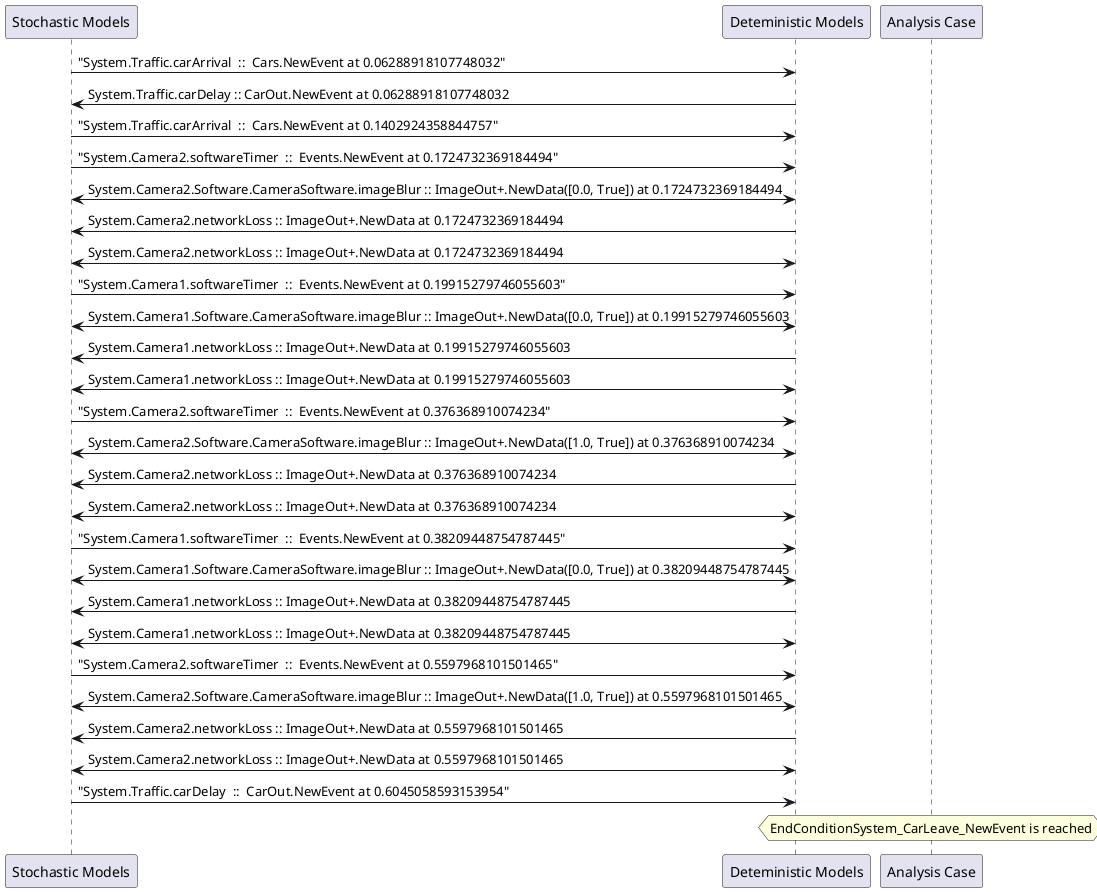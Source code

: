 
	@startuml
	participant "Stochastic Models" as stochmodel
	participant "Deteministic Models" as detmodel
	participant "Analysis Case" as analysis
	{15740_stop} stochmodel -> detmodel : "System.Traffic.carArrival  ::  Cars.NewEvent at 0.06288918107748032"
{15747_start} detmodel -> stochmodel : System.Traffic.carDelay :: CarOut.NewEvent at 0.06288918107748032
{15741_stop} stochmodel -> detmodel : "System.Traffic.carArrival  ::  Cars.NewEvent at 0.1402924358844757"
{15725_stop} stochmodel -> detmodel : "System.Camera2.softwareTimer  ::  Events.NewEvent at 0.1724732369184494"
detmodel <-> stochmodel : System.Camera2.Software.CameraSoftware.imageBlur :: ImageOut+.NewData([0.0, True]) at 0.1724732369184494
detmodel -> stochmodel : System.Camera2.networkLoss :: ImageOut+.NewData at 0.1724732369184494
detmodel <-> stochmodel : System.Camera2.networkLoss :: ImageOut+.NewData at 0.1724732369184494
{15709_stop} stochmodel -> detmodel : "System.Camera1.softwareTimer  ::  Events.NewEvent at 0.19915279746055603"
detmodel <-> stochmodel : System.Camera1.Software.CameraSoftware.imageBlur :: ImageOut+.NewData([0.0, True]) at 0.19915279746055603
detmodel -> stochmodel : System.Camera1.networkLoss :: ImageOut+.NewData at 0.19915279746055603
detmodel <-> stochmodel : System.Camera1.networkLoss :: ImageOut+.NewData at 0.19915279746055603
{15726_stop} stochmodel -> detmodel : "System.Camera2.softwareTimer  ::  Events.NewEvent at 0.376368910074234"
detmodel <-> stochmodel : System.Camera2.Software.CameraSoftware.imageBlur :: ImageOut+.NewData([1.0, True]) at 0.376368910074234
detmodel -> stochmodel : System.Camera2.networkLoss :: ImageOut+.NewData at 0.376368910074234
detmodel <-> stochmodel : System.Camera2.networkLoss :: ImageOut+.NewData at 0.376368910074234
{15710_stop} stochmodel -> detmodel : "System.Camera1.softwareTimer  ::  Events.NewEvent at 0.38209448754787445"
detmodel <-> stochmodel : System.Camera1.Software.CameraSoftware.imageBlur :: ImageOut+.NewData([0.0, True]) at 0.38209448754787445
detmodel -> stochmodel : System.Camera1.networkLoss :: ImageOut+.NewData at 0.38209448754787445
detmodel <-> stochmodel : System.Camera1.networkLoss :: ImageOut+.NewData at 0.38209448754787445
{15727_stop} stochmodel -> detmodel : "System.Camera2.softwareTimer  ::  Events.NewEvent at 0.5597968101501465"
detmodel <-> stochmodel : System.Camera2.Software.CameraSoftware.imageBlur :: ImageOut+.NewData([1.0, True]) at 0.5597968101501465
detmodel -> stochmodel : System.Camera2.networkLoss :: ImageOut+.NewData at 0.5597968101501465
detmodel <-> stochmodel : System.Camera2.networkLoss :: ImageOut+.NewData at 0.5597968101501465
{15747_stop} stochmodel -> detmodel : "System.Traffic.carDelay  ::  CarOut.NewEvent at 0.6045058593153954"
{15747_start} <-> {15747_stop} : delay
hnote over analysis 
EndConditionSystem_CarLeave_NewEvent is reached
endnote
@enduml